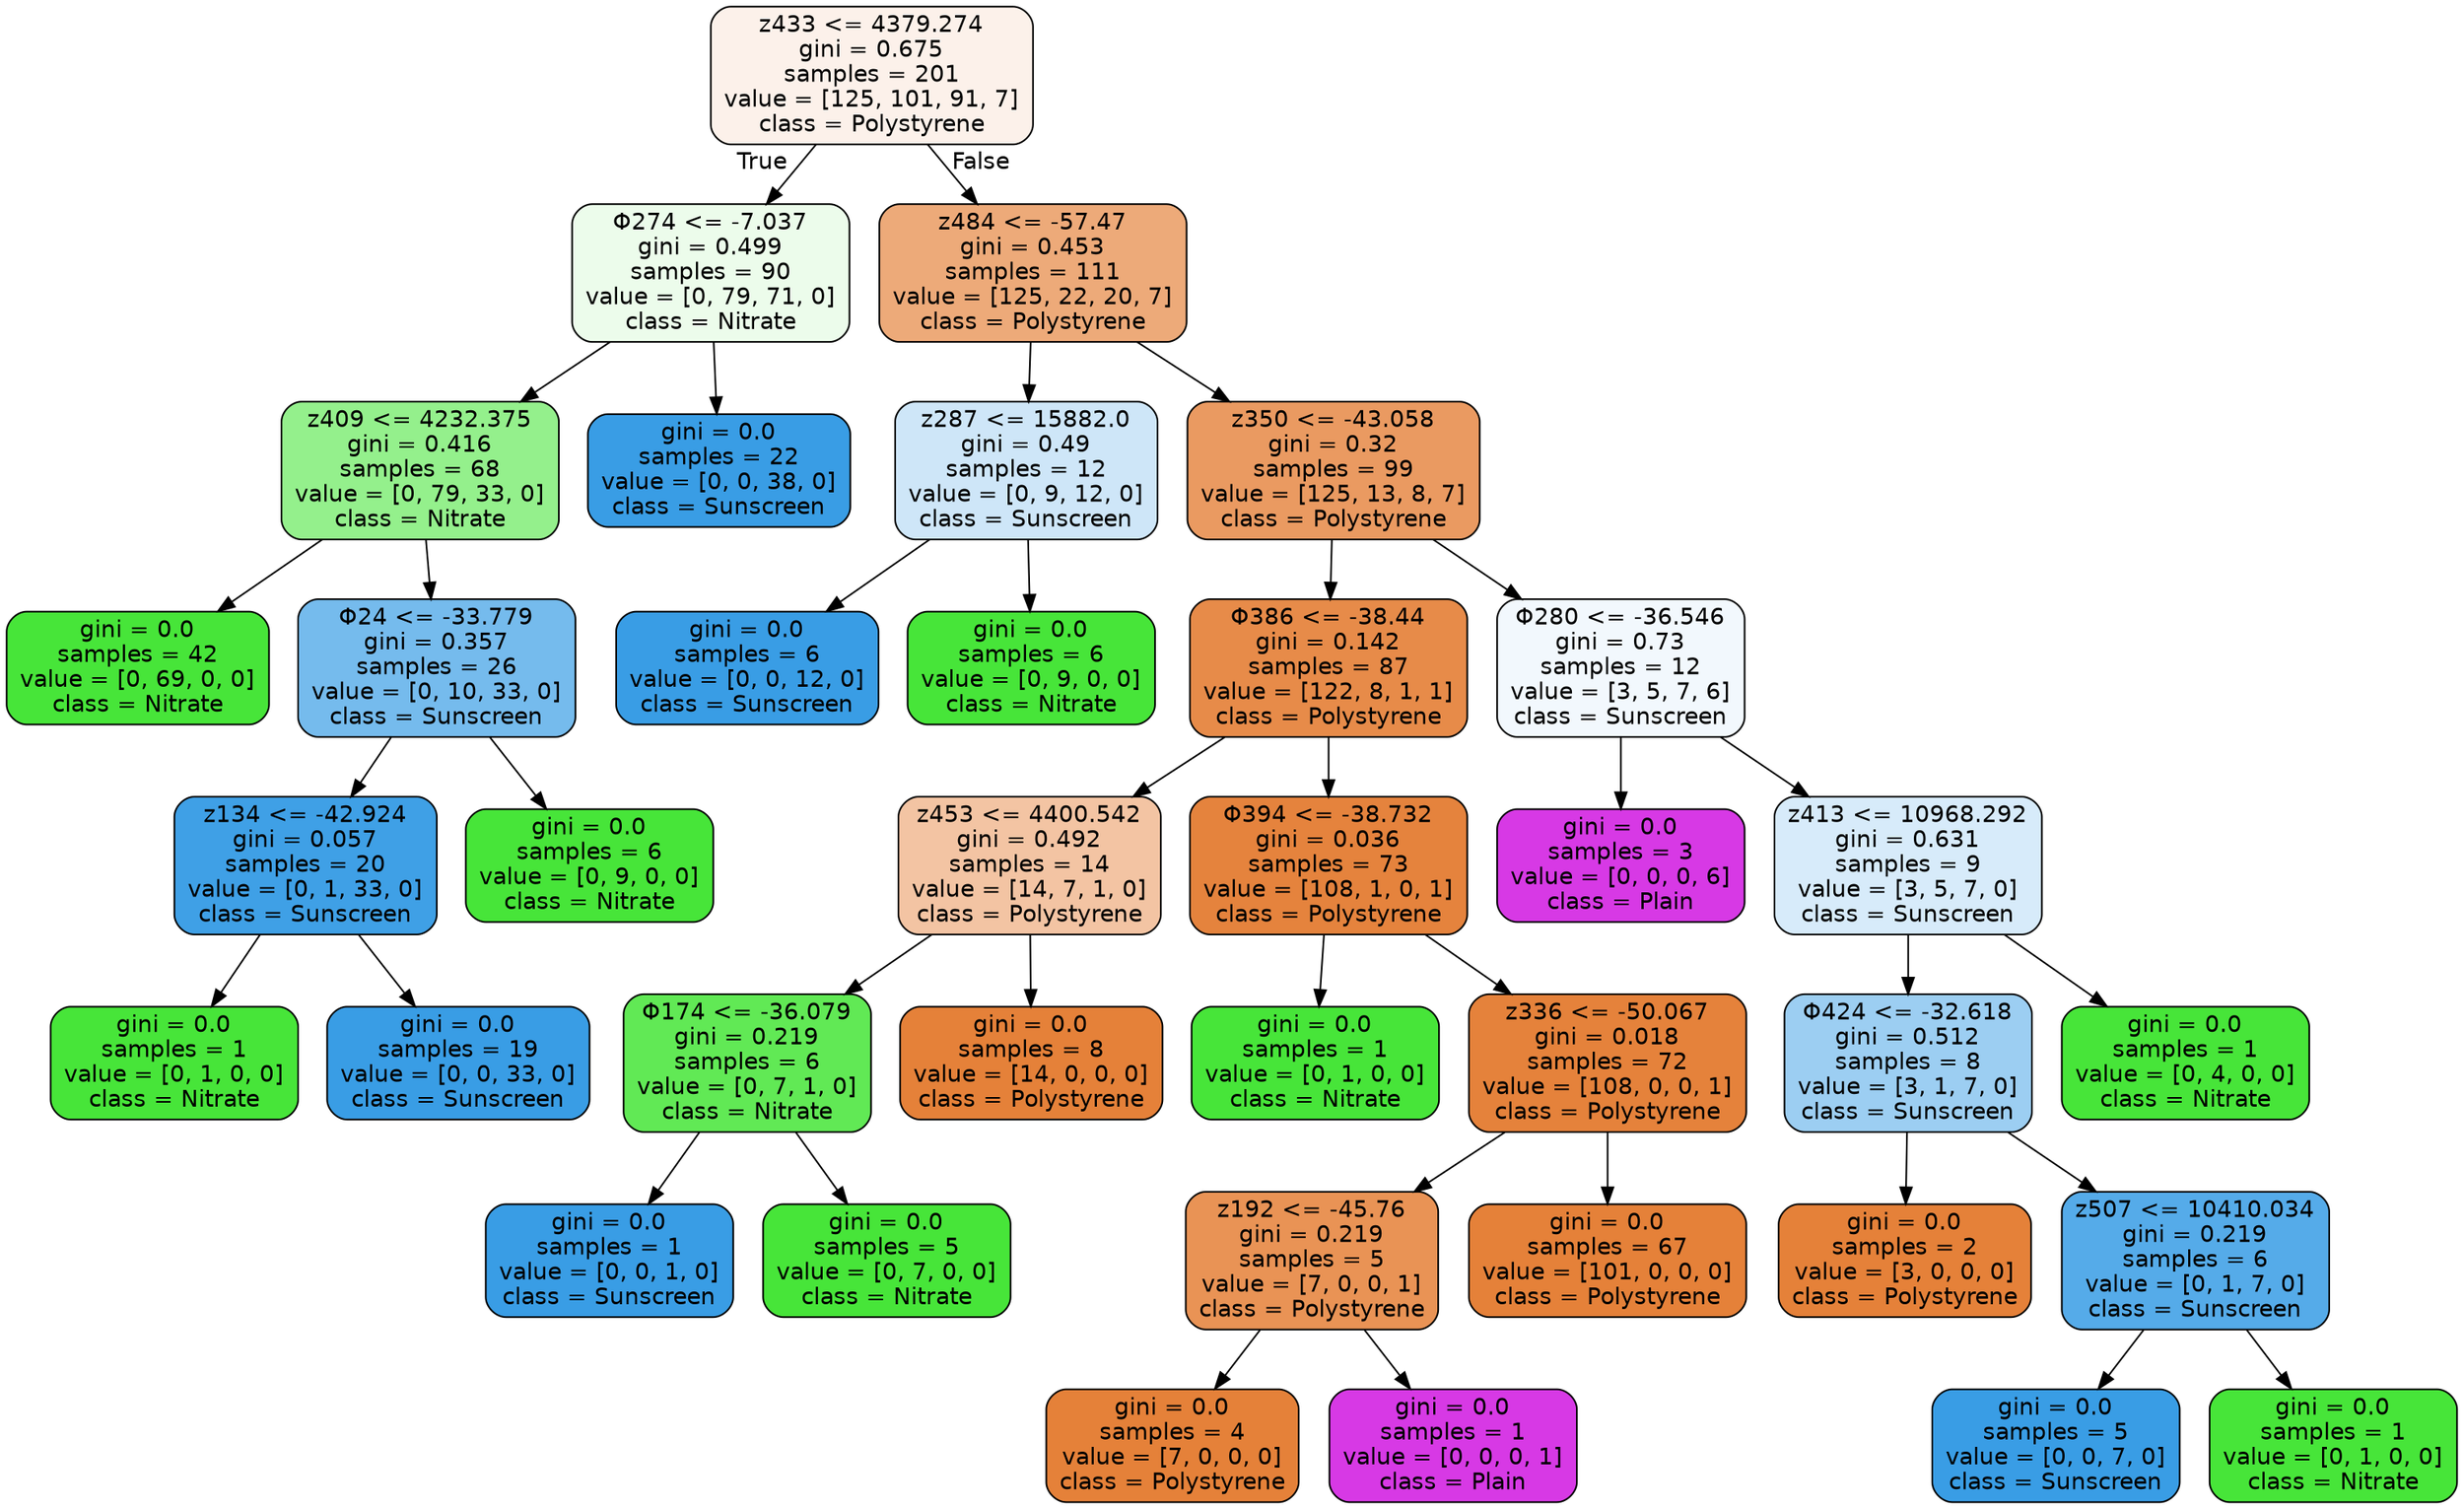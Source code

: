 digraph Tree {
node [shape=box, style="filled, rounded", color="black", fontname="helvetica"] ;
edge [fontname="helvetica"] ;
0 [label="z433 <= 4379.274\ngini = 0.675\nsamples = 201\nvalue = [125, 101, 91, 7]\nclass = Polystyrene", fillcolor="#fcf1ea"] ;
1 [label="Φ274 <= -7.037\ngini = 0.499\nsamples = 90\nvalue = [0, 79, 71, 0]\nclass = Nitrate", fillcolor="#ecfceb"] ;
0 -> 1 [labeldistance=2.5, labelangle=45, headlabel="True"] ;
2 [label="z409 <= 4232.375\ngini = 0.416\nsamples = 68\nvalue = [0, 79, 33, 0]\nclass = Nitrate", fillcolor="#94f08c"] ;
1 -> 2 ;
3 [label="gini = 0.0\nsamples = 42\nvalue = [0, 69, 0, 0]\nclass = Nitrate", fillcolor="#47e539"] ;
2 -> 3 ;
4 [label="Φ24 <= -33.779\ngini = 0.357\nsamples = 26\nvalue = [0, 10, 33, 0]\nclass = Sunscreen", fillcolor="#75bbed"] ;
2 -> 4 ;
5 [label="z134 <= -42.924\ngini = 0.057\nsamples = 20\nvalue = [0, 1, 33, 0]\nclass = Sunscreen", fillcolor="#3fa0e6"] ;
4 -> 5 ;
6 [label="gini = 0.0\nsamples = 1\nvalue = [0, 1, 0, 0]\nclass = Nitrate", fillcolor="#47e539"] ;
5 -> 6 ;
7 [label="gini = 0.0\nsamples = 19\nvalue = [0, 0, 33, 0]\nclass = Sunscreen", fillcolor="#399de5"] ;
5 -> 7 ;
8 [label="gini = 0.0\nsamples = 6\nvalue = [0, 9, 0, 0]\nclass = Nitrate", fillcolor="#47e539"] ;
4 -> 8 ;
9 [label="gini = 0.0\nsamples = 22\nvalue = [0, 0, 38, 0]\nclass = Sunscreen", fillcolor="#399de5"] ;
1 -> 9 ;
10 [label="z484 <= -57.47\ngini = 0.453\nsamples = 111\nvalue = [125, 22, 20, 7]\nclass = Polystyrene", fillcolor="#edaa79"] ;
0 -> 10 [labeldistance=2.5, labelangle=-45, headlabel="False"] ;
11 [label="z287 <= 15882.0\ngini = 0.49\nsamples = 12\nvalue = [0, 9, 12, 0]\nclass = Sunscreen", fillcolor="#cee6f8"] ;
10 -> 11 ;
12 [label="gini = 0.0\nsamples = 6\nvalue = [0, 0, 12, 0]\nclass = Sunscreen", fillcolor="#399de5"] ;
11 -> 12 ;
13 [label="gini = 0.0\nsamples = 6\nvalue = [0, 9, 0, 0]\nclass = Nitrate", fillcolor="#47e539"] ;
11 -> 13 ;
14 [label="z350 <= -43.058\ngini = 0.32\nsamples = 99\nvalue = [125, 13, 8, 7]\nclass = Polystyrene", fillcolor="#ea9a61"] ;
10 -> 14 ;
15 [label="Φ386 <= -38.44\ngini = 0.142\nsamples = 87\nvalue = [122, 8, 1, 1]\nclass = Polystyrene", fillcolor="#e78b49"] ;
14 -> 15 ;
16 [label="z453 <= 4400.542\ngini = 0.492\nsamples = 14\nvalue = [14, 7, 1, 0]\nclass = Polystyrene", fillcolor="#f3c4a3"] ;
15 -> 16 ;
17 [label="Φ174 <= -36.079\ngini = 0.219\nsamples = 6\nvalue = [0, 7, 1, 0]\nclass = Nitrate", fillcolor="#61e955"] ;
16 -> 17 ;
18 [label="gini = 0.0\nsamples = 1\nvalue = [0, 0, 1, 0]\nclass = Sunscreen", fillcolor="#399de5"] ;
17 -> 18 ;
19 [label="gini = 0.0\nsamples = 5\nvalue = [0, 7, 0, 0]\nclass = Nitrate", fillcolor="#47e539"] ;
17 -> 19 ;
20 [label="gini = 0.0\nsamples = 8\nvalue = [14, 0, 0, 0]\nclass = Polystyrene", fillcolor="#e58139"] ;
16 -> 20 ;
21 [label="Φ394 <= -38.732\ngini = 0.036\nsamples = 73\nvalue = [108, 1, 0, 1]\nclass = Polystyrene", fillcolor="#e5833d"] ;
15 -> 21 ;
22 [label="gini = 0.0\nsamples = 1\nvalue = [0, 1, 0, 0]\nclass = Nitrate", fillcolor="#47e539"] ;
21 -> 22 ;
23 [label="z336 <= -50.067\ngini = 0.018\nsamples = 72\nvalue = [108, 0, 0, 1]\nclass = Polystyrene", fillcolor="#e5823b"] ;
21 -> 23 ;
24 [label="z192 <= -45.76\ngini = 0.219\nsamples = 5\nvalue = [7, 0, 0, 1]\nclass = Polystyrene", fillcolor="#e99355"] ;
23 -> 24 ;
25 [label="gini = 0.0\nsamples = 4\nvalue = [7, 0, 0, 0]\nclass = Polystyrene", fillcolor="#e58139"] ;
24 -> 25 ;
26 [label="gini = 0.0\nsamples = 1\nvalue = [0, 0, 0, 1]\nclass = Plain", fillcolor="#d739e5"] ;
24 -> 26 ;
27 [label="gini = 0.0\nsamples = 67\nvalue = [101, 0, 0, 0]\nclass = Polystyrene", fillcolor="#e58139"] ;
23 -> 27 ;
28 [label="Φ280 <= -36.546\ngini = 0.73\nsamples = 12\nvalue = [3, 5, 7, 6]\nclass = Sunscreen", fillcolor="#f2f8fd"] ;
14 -> 28 ;
29 [label="gini = 0.0\nsamples = 3\nvalue = [0, 0, 0, 6]\nclass = Plain", fillcolor="#d739e5"] ;
28 -> 29 ;
30 [label="z413 <= 10968.292\ngini = 0.631\nsamples = 9\nvalue = [3, 5, 7, 0]\nclass = Sunscreen", fillcolor="#d7ebfa"] ;
28 -> 30 ;
31 [label="Φ424 <= -32.618\ngini = 0.512\nsamples = 8\nvalue = [3, 1, 7, 0]\nclass = Sunscreen", fillcolor="#9ccef2"] ;
30 -> 31 ;
32 [label="gini = 0.0\nsamples = 2\nvalue = [3, 0, 0, 0]\nclass = Polystyrene", fillcolor="#e58139"] ;
31 -> 32 ;
33 [label="z507 <= 10410.034\ngini = 0.219\nsamples = 6\nvalue = [0, 1, 7, 0]\nclass = Sunscreen", fillcolor="#55abe9"] ;
31 -> 33 ;
34 [label="gini = 0.0\nsamples = 5\nvalue = [0, 0, 7, 0]\nclass = Sunscreen", fillcolor="#399de5"] ;
33 -> 34 ;
35 [label="gini = 0.0\nsamples = 1\nvalue = [0, 1, 0, 0]\nclass = Nitrate", fillcolor="#47e539"] ;
33 -> 35 ;
36 [label="gini = 0.0\nsamples = 1\nvalue = [0, 4, 0, 0]\nclass = Nitrate", fillcolor="#47e539"] ;
30 -> 36 ;
}